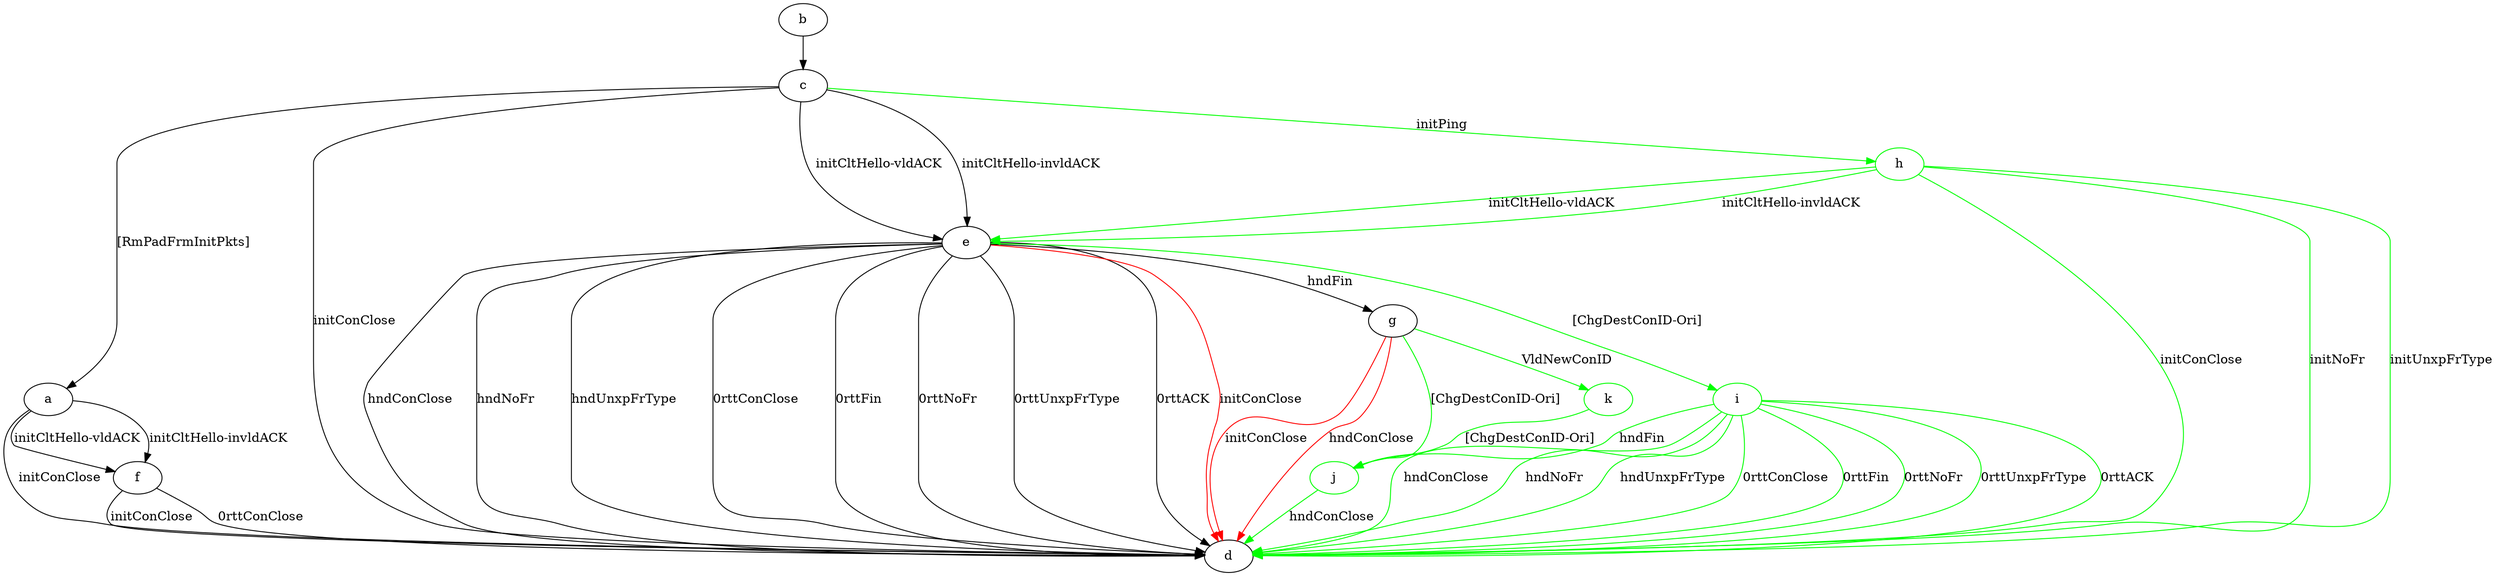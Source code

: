 digraph "" {
	a -> d	[key=0,
		label="initConClose "];
	a -> f	[key=0,
		label="initCltHello-vldACK "];
	a -> f	[key=1,
		label="initCltHello-invldACK "];
	b -> c	[key=0];
	c -> a	[key=0,
		label="[RmPadFrmInitPkts] "];
	c -> d	[key=0,
		label="initConClose "];
	c -> e	[key=0,
		label="initCltHello-vldACK "];
	c -> e	[key=1,
		label="initCltHello-invldACK "];
	h	[color=green];
	c -> h	[key=0,
		color=green,
		label="initPing "];
	e -> d	[key=0,
		label="hndConClose "];
	e -> d	[key=1,
		label="hndNoFr "];
	e -> d	[key=2,
		label="hndUnxpFrType "];
	e -> d	[key=3,
		label="0rttConClose "];
	e -> d	[key=4,
		label="0rttFin "];
	e -> d	[key=5,
		label="0rttNoFr "];
	e -> d	[key=6,
		label="0rttUnxpFrType "];
	e -> d	[key=7,
		label="0rttACK "];
	e -> d	[key=8,
		color=red,
		label="initConClose "];
	e -> g	[key=0,
		label="hndFin "];
	i	[color=green];
	e -> i	[key=0,
		color=green,
		label="[ChgDestConID-Ori] "];
	f -> d	[key=0,
		label="initConClose "];
	f -> d	[key=1,
		label="0rttConClose "];
	g -> d	[key=0,
		color=red,
		label="initConClose "];
	g -> d	[key=1,
		color=red,
		label="hndConClose "];
	j	[color=green];
	g -> j	[key=0,
		color=green,
		label="[ChgDestConID-Ori] "];
	k	[color=green];
	g -> k	[key=0,
		color=green,
		label="VldNewConID "];
	h -> d	[key=0,
		color=green,
		label="initConClose "];
	h -> d	[key=1,
		color=green,
		label="initNoFr "];
	h -> d	[key=2,
		color=green,
		label="initUnxpFrType "];
	h -> e	[key=0,
		color=green,
		label="initCltHello-vldACK "];
	h -> e	[key=1,
		color=green,
		label="initCltHello-invldACK "];
	i -> d	[key=0,
		color=green,
		label="hndConClose "];
	i -> d	[key=1,
		color=green,
		label="hndNoFr "];
	i -> d	[key=2,
		color=green,
		label="hndUnxpFrType "];
	i -> d	[key=3,
		color=green,
		label="0rttConClose "];
	i -> d	[key=4,
		color=green,
		label="0rttFin "];
	i -> d	[key=5,
		color=green,
		label="0rttNoFr "];
	i -> d	[key=6,
		color=green,
		label="0rttUnxpFrType "];
	i -> d	[key=7,
		color=green,
		label="0rttACK "];
	i -> j	[key=0,
		color=green,
		label="hndFin "];
	j -> d	[key=0,
		color=green,
		label="hndConClose "];
	k -> j	[key=0,
		color=green,
		label="[ChgDestConID-Ori] "];
}
